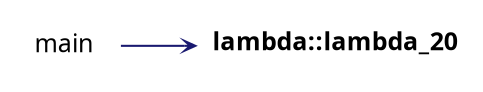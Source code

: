 digraph "lambda::lambda_20"
{
 // INTERACTIVE_SVG=YES
 // LATEX_PDF_SIZE
  graph [];
  edge [fontname=Ubuntu labelfontsize=10 arrowhead=open arrowtail=open arrowsize=0.5];
  node [fontname=Ubuntu fontsize=12 shape=plaintext];
  rankdir="RL";
  Node1 [label=<<b>lambda::lambda_20</b>> tooltip=" " ];
  Node1 -> Node2 [dir="back",color="midnightblue"style="solid"];
  Node2 [label="main" URL="$group__CPP20.html#gae66f6b31b5ad750f1fe042a706a4e3d4" tooltip=" " ];
}
